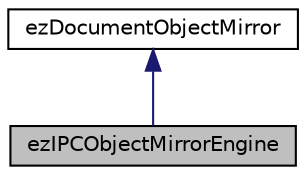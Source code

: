 digraph "ezIPCObjectMirrorEngine"
{
 // LATEX_PDF_SIZE
  edge [fontname="Helvetica",fontsize="10",labelfontname="Helvetica",labelfontsize="10"];
  node [fontname="Helvetica",fontsize="10",shape=record];
  Node1 [label="ezIPCObjectMirrorEngine",height=0.2,width=0.4,color="black", fillcolor="grey75", style="filled", fontcolor="black",tooltip="An object mirror that mirrors across IPC to the engine process."];
  Node2 -> Node1 [dir="back",color="midnightblue",fontsize="10",style="solid",fontname="Helvetica"];
  Node2 [label="ezDocumentObjectMirror",height=0.2,width=0.4,color="black", fillcolor="white", style="filled",URL="$d1/d6b/classez_document_object_mirror.htm",tooltip=" "];
}
